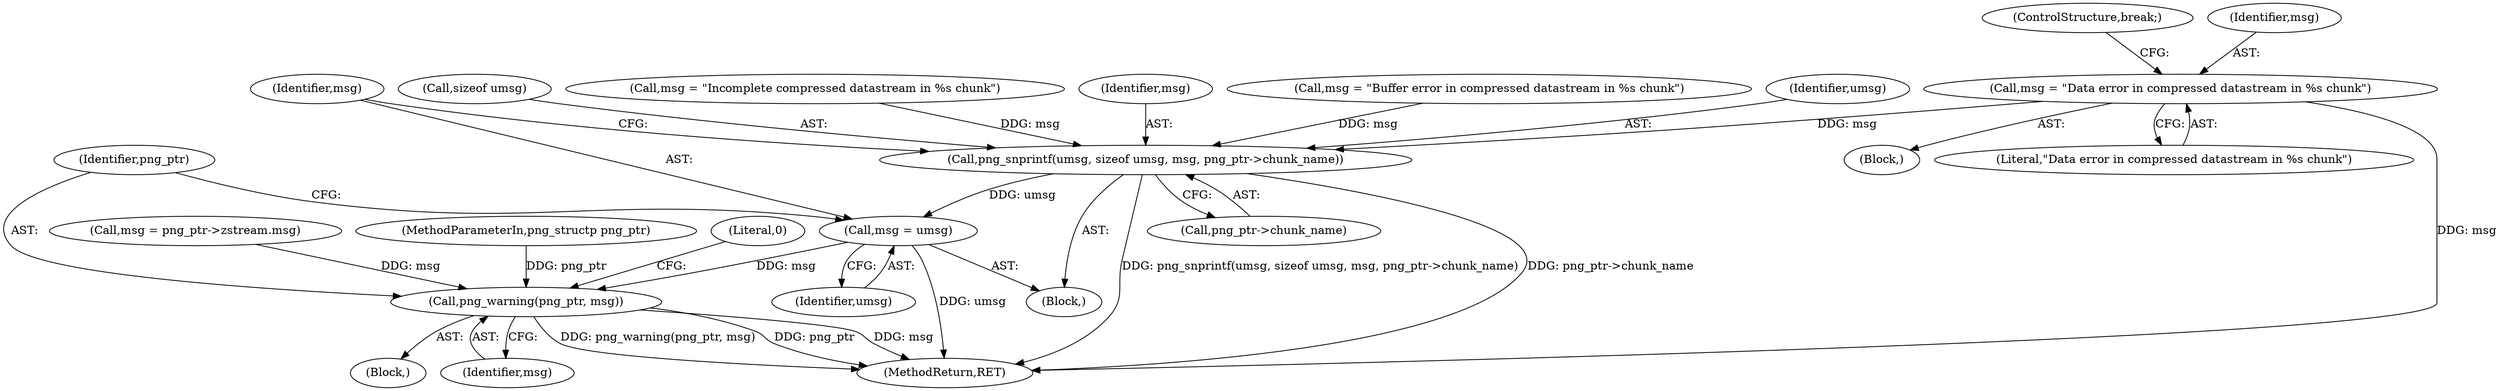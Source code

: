 digraph "0_Chrome_4cf106cdb83dd6b35d3b26d06cc67d1d2d99041e@pointer" {
"1000278" [label="(Call,msg = \"Data error in compressed datastream in %s chunk\")"];
"1000287" [label="(Call,png_snprintf(umsg, sizeof umsg, msg, png_ptr->chunk_name))"];
"1000295" [label="(Call,msg = umsg)"];
"1000298" [label="(Call,png_warning(png_ptr, msg))"];
"1000283" [label="(Call,msg = \"Incomplete compressed datastream in %s chunk\")"];
"1000281" [label="(ControlStructure,break;)"];
"1000296" [label="(Identifier,msg)"];
"1000292" [label="(Call,png_ptr->chunk_name)"];
"1000291" [label="(Identifier,msg)"];
"1000299" [label="(Identifier,png_ptr)"];
"1000298" [label="(Call,png_warning(png_ptr, msg))"];
"1000279" [label="(Identifier,msg)"];
"1000303" [label="(MethodReturn,RET)"];
"1000271" [label="(Block,)"];
"1000259" [label="(Call,msg = png_ptr->zstream.msg)"];
"1000280" [label="(Literal,\"Data error in compressed datastream in %s chunk\")"];
"1000273" [label="(Call,msg = \"Buffer error in compressed datastream in %s chunk\")"];
"1000249" [label="(Block,)"];
"1000267" [label="(Block,)"];
"1000108" [label="(MethodParameterIn,png_structp png_ptr)"];
"1000302" [label="(Literal,0)"];
"1000297" [label="(Identifier,umsg)"];
"1000300" [label="(Identifier,msg)"];
"1000287" [label="(Call,png_snprintf(umsg, sizeof umsg, msg, png_ptr->chunk_name))"];
"1000295" [label="(Call,msg = umsg)"];
"1000278" [label="(Call,msg = \"Data error in compressed datastream in %s chunk\")"];
"1000288" [label="(Identifier,umsg)"];
"1000289" [label="(Call,sizeof umsg)"];
"1000278" -> "1000271"  [label="AST: "];
"1000278" -> "1000280"  [label="CFG: "];
"1000279" -> "1000278"  [label="AST: "];
"1000280" -> "1000278"  [label="AST: "];
"1000281" -> "1000278"  [label="CFG: "];
"1000278" -> "1000303"  [label="DDG: msg"];
"1000278" -> "1000287"  [label="DDG: msg"];
"1000287" -> "1000267"  [label="AST: "];
"1000287" -> "1000292"  [label="CFG: "];
"1000288" -> "1000287"  [label="AST: "];
"1000289" -> "1000287"  [label="AST: "];
"1000291" -> "1000287"  [label="AST: "];
"1000292" -> "1000287"  [label="AST: "];
"1000296" -> "1000287"  [label="CFG: "];
"1000287" -> "1000303"  [label="DDG: png_ptr->chunk_name"];
"1000287" -> "1000303"  [label="DDG: png_snprintf(umsg, sizeof umsg, msg, png_ptr->chunk_name)"];
"1000283" -> "1000287"  [label="DDG: msg"];
"1000273" -> "1000287"  [label="DDG: msg"];
"1000287" -> "1000295"  [label="DDG: umsg"];
"1000295" -> "1000267"  [label="AST: "];
"1000295" -> "1000297"  [label="CFG: "];
"1000296" -> "1000295"  [label="AST: "];
"1000297" -> "1000295"  [label="AST: "];
"1000299" -> "1000295"  [label="CFG: "];
"1000295" -> "1000303"  [label="DDG: umsg"];
"1000295" -> "1000298"  [label="DDG: msg"];
"1000298" -> "1000249"  [label="AST: "];
"1000298" -> "1000300"  [label="CFG: "];
"1000299" -> "1000298"  [label="AST: "];
"1000300" -> "1000298"  [label="AST: "];
"1000302" -> "1000298"  [label="CFG: "];
"1000298" -> "1000303"  [label="DDG: png_warning(png_ptr, msg)"];
"1000298" -> "1000303"  [label="DDG: png_ptr"];
"1000298" -> "1000303"  [label="DDG: msg"];
"1000108" -> "1000298"  [label="DDG: png_ptr"];
"1000259" -> "1000298"  [label="DDG: msg"];
}
